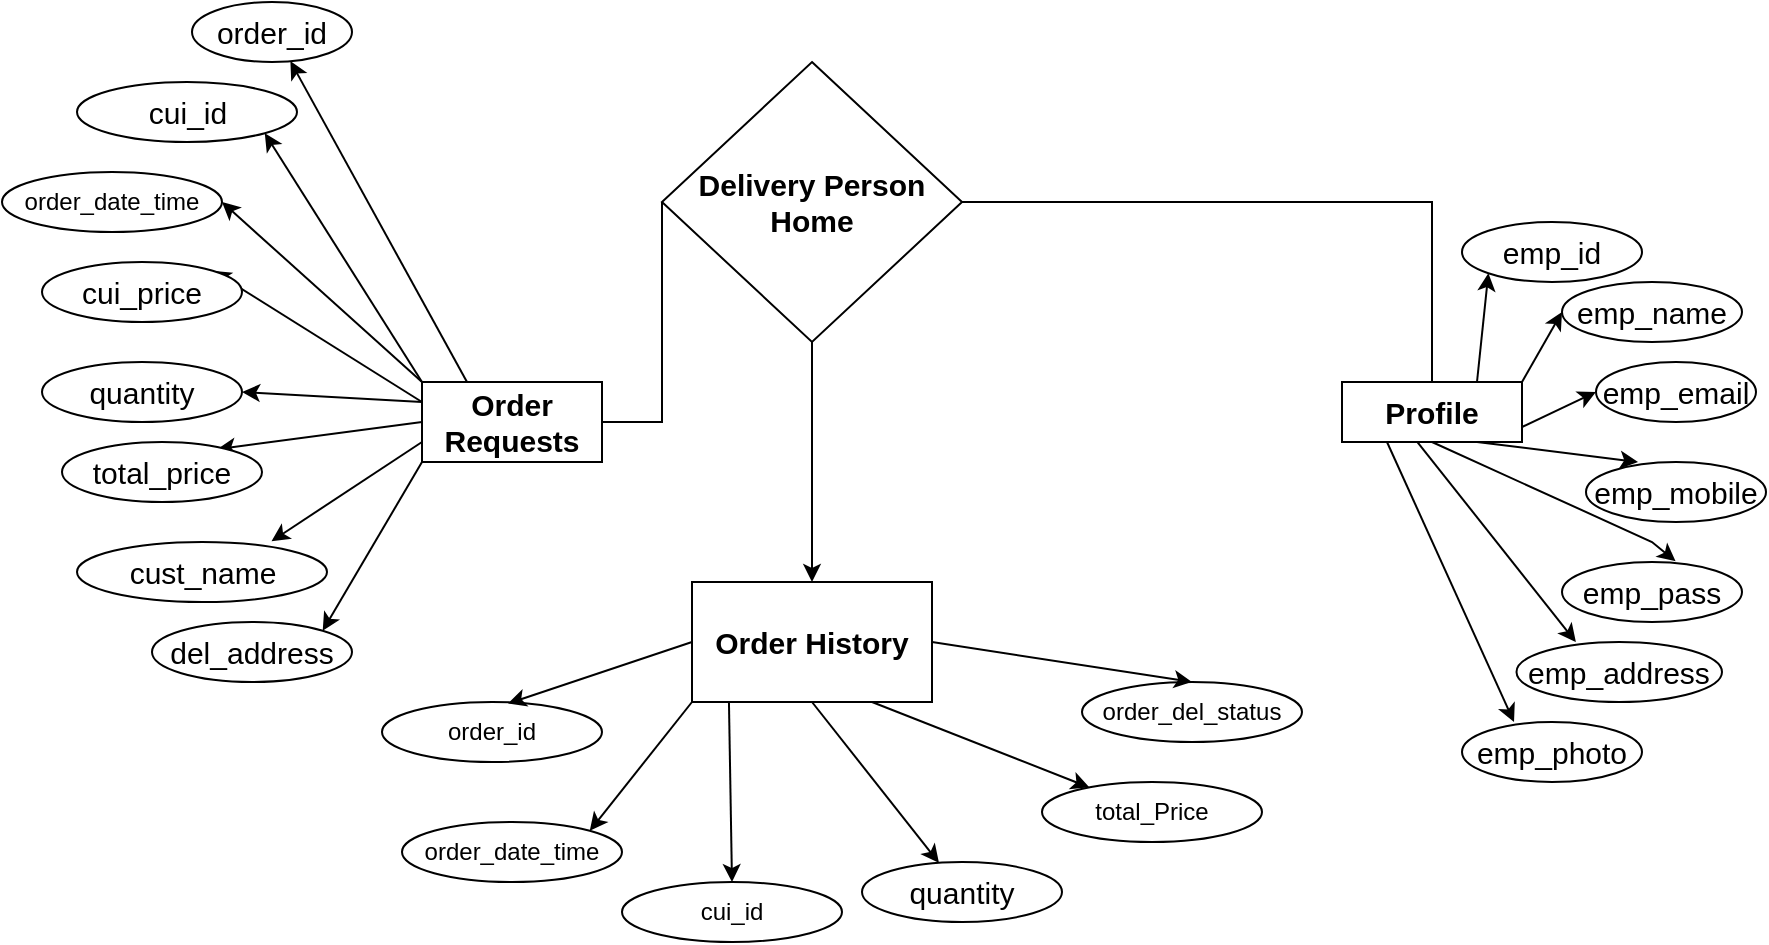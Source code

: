 <mxfile version="15.8.7" type="device"><diagram id="C5RBs43oDa-KdzZeNtuy" name="Page-1"><mxGraphModel dx="2029" dy="688" grid="1" gridSize="10" guides="1" tooltips="1" connect="1" arrows="1" fold="1" page="1" pageScale="1" pageWidth="827" pageHeight="1169" math="0" shadow="0"><root><mxCell id="WIyWlLk6GJQsqaUBKTNV-0"/><mxCell id="WIyWlLk6GJQsqaUBKTNV-1" parent="WIyWlLk6GJQsqaUBKTNV-0"/><mxCell id="Y8TT5HOoPnJMgv53gY5v-15" style="edgeStyle=none;rounded=0;orthogonalLoop=1;jettySize=auto;html=1;exitX=0.25;exitY=0;exitDx=0;exitDy=0;fontSize=15;elbow=vertical;entryX=0.615;entryY=0.987;entryDx=0;entryDy=0;entryPerimeter=0;" edge="1" parent="WIyWlLk6GJQsqaUBKTNV-1" source="Y8TT5HOoPnJMgv53gY5v-21" target="Y8TT5HOoPnJMgv53gY5v-57"><mxGeometry relative="1" as="geometry"/></mxCell><mxCell id="Y8TT5HOoPnJMgv53gY5v-16" style="edgeStyle=none;rounded=0;orthogonalLoop=1;jettySize=auto;html=1;exitX=0;exitY=0;exitDx=0;exitDy=0;entryX=1;entryY=1;entryDx=0;entryDy=0;fontSize=15;elbow=vertical;" edge="1" parent="WIyWlLk6GJQsqaUBKTNV-1" source="Y8TT5HOoPnJMgv53gY5v-21" target="Y8TT5HOoPnJMgv53gY5v-58"><mxGeometry relative="1" as="geometry"/></mxCell><mxCell id="Y8TT5HOoPnJMgv53gY5v-17" style="edgeStyle=none;rounded=0;orthogonalLoop=1;jettySize=auto;html=1;exitX=0;exitY=0.25;exitDx=0;exitDy=0;entryX=1;entryY=0.5;entryDx=0;entryDy=0;fontSize=15;elbow=vertical;" edge="1" parent="WIyWlLk6GJQsqaUBKTNV-1" source="Y8TT5HOoPnJMgv53gY5v-21" target="Y8TT5HOoPnJMgv53gY5v-59"><mxGeometry relative="1" as="geometry"/></mxCell><mxCell id="Y8TT5HOoPnJMgv53gY5v-18" style="edgeStyle=none;rounded=0;orthogonalLoop=1;jettySize=auto;html=1;exitX=0;exitY=0.25;exitDx=0;exitDy=0;fontSize=15;elbow=vertical;entryX=1;entryY=0;entryDx=0;entryDy=0;" edge="1" parent="WIyWlLk6GJQsqaUBKTNV-1" source="Y8TT5HOoPnJMgv53gY5v-21" target="Y8TT5HOoPnJMgv53gY5v-62"><mxGeometry relative="1" as="geometry"/></mxCell><mxCell id="Y8TT5HOoPnJMgv53gY5v-19" style="edgeStyle=none;rounded=0;orthogonalLoop=1;jettySize=auto;html=1;exitX=0;exitY=0.5;exitDx=0;exitDy=0;entryX=0.777;entryY=0.12;entryDx=0;entryDy=0;entryPerimeter=0;fontSize=15;elbow=vertical;" edge="1" parent="WIyWlLk6GJQsqaUBKTNV-1" source="Y8TT5HOoPnJMgv53gY5v-21" target="Y8TT5HOoPnJMgv53gY5v-61"><mxGeometry relative="1" as="geometry"/></mxCell><mxCell id="Y8TT5HOoPnJMgv53gY5v-20" style="edgeStyle=none;rounded=0;orthogonalLoop=1;jettySize=auto;html=1;exitX=0;exitY=0.75;exitDx=0;exitDy=0;entryX=0.778;entryY=-0.013;entryDx=0;entryDy=0;entryPerimeter=0;fontSize=15;elbow=vertical;" edge="1" parent="WIyWlLk6GJQsqaUBKTNV-1" source="Y8TT5HOoPnJMgv53gY5v-21" target="Y8TT5HOoPnJMgv53gY5v-60"><mxGeometry relative="1" as="geometry"/></mxCell><mxCell id="Y8TT5HOoPnJMgv53gY5v-21" value="&lt;b&gt;&lt;font style=&quot;font-size: 15px&quot;&gt;Order Requests&lt;/font&gt;&lt;/b&gt;" style="whiteSpace=wrap;html=1;" vertex="1" parent="WIyWlLk6GJQsqaUBKTNV-1"><mxGeometry x="160" y="660" width="90" height="40" as="geometry"/></mxCell><mxCell id="Y8TT5HOoPnJMgv53gY5v-124" value="" style="edgeStyle=orthogonalEdgeStyle;rounded=0;orthogonalLoop=1;jettySize=auto;html=1;" edge="1" parent="WIyWlLk6GJQsqaUBKTNV-1" source="Y8TT5HOoPnJMgv53gY5v-55" target="Y8TT5HOoPnJMgv53gY5v-123"><mxGeometry relative="1" as="geometry"/></mxCell><mxCell id="Y8TT5HOoPnJMgv53gY5v-55" value="&lt;b&gt;Delivery Person Home&lt;/b&gt;" style="rhombus;whiteSpace=wrap;html=1;fontSize=15;" vertex="1" parent="WIyWlLk6GJQsqaUBKTNV-1"><mxGeometry x="280" y="500" width="150" height="140" as="geometry"/></mxCell><mxCell id="Y8TT5HOoPnJMgv53gY5v-57" value="order_id" style="ellipse;whiteSpace=wrap;html=1;fontSize=15;" vertex="1" parent="WIyWlLk6GJQsqaUBKTNV-1"><mxGeometry x="45" y="470" width="80" height="30" as="geometry"/></mxCell><mxCell id="Y8TT5HOoPnJMgv53gY5v-58" value="cui_id" style="ellipse;whiteSpace=wrap;html=1;fontSize=15;" vertex="1" parent="WIyWlLk6GJQsqaUBKTNV-1"><mxGeometry x="-12.5" y="510" width="110" height="30" as="geometry"/></mxCell><mxCell id="Y8TT5HOoPnJMgv53gY5v-59" value="quantity" style="ellipse;whiteSpace=wrap;html=1;fontSize=15;" vertex="1" parent="WIyWlLk6GJQsqaUBKTNV-1"><mxGeometry x="-30" y="650" width="100" height="30" as="geometry"/></mxCell><mxCell id="Y8TT5HOoPnJMgv53gY5v-60" value="cust_name" style="ellipse;whiteSpace=wrap;html=1;fontSize=15;" vertex="1" parent="WIyWlLk6GJQsqaUBKTNV-1"><mxGeometry x="-12.5" y="740" width="125" height="30" as="geometry"/></mxCell><mxCell id="Y8TT5HOoPnJMgv53gY5v-61" value="total_price" style="ellipse;whiteSpace=wrap;html=1;fontSize=15;" vertex="1" parent="WIyWlLk6GJQsqaUBKTNV-1"><mxGeometry x="-20" y="690" width="100" height="30" as="geometry"/></mxCell><mxCell id="Y8TT5HOoPnJMgv53gY5v-62" value="cui_price" style="ellipse;whiteSpace=wrap;html=1;fontSize=15;" vertex="1" parent="WIyWlLk6GJQsqaUBKTNV-1"><mxGeometry x="-30" y="600" width="100" height="30" as="geometry"/></mxCell><mxCell id="Y8TT5HOoPnJMgv53gY5v-63" value="" style="endArrow=none;html=1;rounded=0;fontSize=15;elbow=vertical;exitX=0;exitY=0.5;exitDx=0;exitDy=0;entryX=1;entryY=0.5;entryDx=0;entryDy=0;" edge="1" parent="WIyWlLk6GJQsqaUBKTNV-1" source="Y8TT5HOoPnJMgv53gY5v-55" target="Y8TT5HOoPnJMgv53gY5v-21"><mxGeometry width="50" height="50" relative="1" as="geometry"><mxPoint x="380" y="530" as="sourcePoint"/><mxPoint x="430" y="480" as="targetPoint"/><Array as="points"><mxPoint x="280" y="680"/></Array></mxGeometry></mxCell><mxCell id="Y8TT5HOoPnJMgv53gY5v-68" style="edgeStyle=none;rounded=0;orthogonalLoop=1;jettySize=auto;html=1;exitX=0.75;exitY=0;exitDx=0;exitDy=0;entryX=0;entryY=1;entryDx=0;entryDy=0;fontSize=15;elbow=vertical;" edge="1" parent="WIyWlLk6GJQsqaUBKTNV-1" source="Y8TT5HOoPnJMgv53gY5v-73" target="Y8TT5HOoPnJMgv53gY5v-86"><mxGeometry relative="1" as="geometry"/></mxCell><mxCell id="Y8TT5HOoPnJMgv53gY5v-69" style="edgeStyle=none;rounded=0;orthogonalLoop=1;jettySize=auto;html=1;exitX=1;exitY=0;exitDx=0;exitDy=0;entryX=0;entryY=0.5;entryDx=0;entryDy=0;fontSize=15;elbow=vertical;" edge="1" parent="WIyWlLk6GJQsqaUBKTNV-1" source="Y8TT5HOoPnJMgv53gY5v-73" target="Y8TT5HOoPnJMgv53gY5v-89"><mxGeometry relative="1" as="geometry"/></mxCell><mxCell id="Y8TT5HOoPnJMgv53gY5v-70" style="edgeStyle=none;rounded=0;orthogonalLoop=1;jettySize=auto;html=1;exitX=1;exitY=0.75;exitDx=0;exitDy=0;entryX=0;entryY=0.5;entryDx=0;entryDy=0;fontSize=15;elbow=vertical;" edge="1" parent="WIyWlLk6GJQsqaUBKTNV-1" source="Y8TT5HOoPnJMgv53gY5v-73" target="Y8TT5HOoPnJMgv53gY5v-90"><mxGeometry relative="1" as="geometry"/></mxCell><mxCell id="Y8TT5HOoPnJMgv53gY5v-71" style="edgeStyle=none;rounded=0;orthogonalLoop=1;jettySize=auto;html=1;exitX=0.75;exitY=1;exitDx=0;exitDy=0;fontSize=15;elbow=vertical;entryX=0.289;entryY=0;entryDx=0;entryDy=0;entryPerimeter=0;" edge="1" parent="WIyWlLk6GJQsqaUBKTNV-1" source="Y8TT5HOoPnJMgv53gY5v-73" target="Y8TT5HOoPnJMgv53gY5v-88"><mxGeometry relative="1" as="geometry"/></mxCell><mxCell id="Y8TT5HOoPnJMgv53gY5v-72" style="edgeStyle=none;rounded=0;orthogonalLoop=1;jettySize=auto;html=1;exitX=0.5;exitY=1;exitDx=0;exitDy=0;entryX=0.631;entryY=-0.013;entryDx=0;entryDy=0;entryPerimeter=0;fontSize=15;elbow=vertical;" edge="1" parent="WIyWlLk6GJQsqaUBKTNV-1" source="Y8TT5HOoPnJMgv53gY5v-73" target="Y8TT5HOoPnJMgv53gY5v-91"><mxGeometry relative="1" as="geometry"><Array as="points"><mxPoint x="775" y="740"/></Array></mxGeometry></mxCell><mxCell id="Y8TT5HOoPnJMgv53gY5v-73" value="&lt;span style=&quot;font-size: 15px&quot;&gt;&lt;b&gt;Profile&lt;/b&gt;&lt;/span&gt;" style="whiteSpace=wrap;html=1;" vertex="1" parent="WIyWlLk6GJQsqaUBKTNV-1"><mxGeometry x="620" y="660" width="90" height="30" as="geometry"/></mxCell><mxCell id="Y8TT5HOoPnJMgv53gY5v-86" value="emp_id" style="ellipse;whiteSpace=wrap;html=1;fontSize=15;" vertex="1" parent="WIyWlLk6GJQsqaUBKTNV-1"><mxGeometry x="680" y="580" width="90" height="30" as="geometry"/></mxCell><mxCell id="Y8TT5HOoPnJMgv53gY5v-87" value="" style="endArrow=none;html=1;rounded=0;fontSize=15;elbow=vertical;exitX=1;exitY=0.5;exitDx=0;exitDy=0;entryX=0.5;entryY=0;entryDx=0;entryDy=0;" edge="1" parent="WIyWlLk6GJQsqaUBKTNV-1" source="Y8TT5HOoPnJMgv53gY5v-55" target="Y8TT5HOoPnJMgv53gY5v-73"><mxGeometry width="50" height="50" relative="1" as="geometry"><mxPoint x="390" y="650" as="sourcePoint"/><mxPoint x="440" y="600" as="targetPoint"/><Array as="points"><mxPoint x="665" y="570"/></Array></mxGeometry></mxCell><mxCell id="Y8TT5HOoPnJMgv53gY5v-88" value="emp_mobile" style="ellipse;whiteSpace=wrap;html=1;fontSize=15;" vertex="1" parent="WIyWlLk6GJQsqaUBKTNV-1"><mxGeometry x="742" y="700" width="90" height="30" as="geometry"/></mxCell><mxCell id="Y8TT5HOoPnJMgv53gY5v-89" value="emp_name" style="ellipse;whiteSpace=wrap;html=1;fontSize=15;" vertex="1" parent="WIyWlLk6GJQsqaUBKTNV-1"><mxGeometry x="730" y="610" width="90" height="30" as="geometry"/></mxCell><mxCell id="Y8TT5HOoPnJMgv53gY5v-90" value="emp_email" style="ellipse;whiteSpace=wrap;html=1;fontSize=15;" vertex="1" parent="WIyWlLk6GJQsqaUBKTNV-1"><mxGeometry x="747" y="650" width="80" height="30" as="geometry"/></mxCell><mxCell id="Y8TT5HOoPnJMgv53gY5v-91" value="emp_pass" style="ellipse;whiteSpace=wrap;html=1;fontSize=15;" vertex="1" parent="WIyWlLk6GJQsqaUBKTNV-1"><mxGeometry x="730" y="750" width="90" height="30" as="geometry"/></mxCell><mxCell id="Y8TT5HOoPnJMgv53gY5v-109" style="edgeStyle=none;rounded=0;orthogonalLoop=1;jettySize=auto;html=1;exitX=0.418;exitY=0.997;exitDx=0;exitDy=0;fontSize=15;elbow=vertical;entryX=0.289;entryY=0;entryDx=0;entryDy=0;entryPerimeter=0;exitPerimeter=0;" edge="1" parent="WIyWlLk6GJQsqaUBKTNV-1" target="Y8TT5HOoPnJMgv53gY5v-110" source="Y8TT5HOoPnJMgv53gY5v-73"><mxGeometry relative="1" as="geometry"><mxPoint x="652.75" y="780" as="sourcePoint"/></mxGeometry></mxCell><mxCell id="Y8TT5HOoPnJMgv53gY5v-110" value="emp_address" style="ellipse;whiteSpace=wrap;html=1;fontSize=15;" vertex="1" parent="WIyWlLk6GJQsqaUBKTNV-1"><mxGeometry x="707.25" y="790" width="102.75" height="30" as="geometry"/></mxCell><mxCell id="Y8TT5HOoPnJMgv53gY5v-112" style="edgeStyle=none;rounded=0;orthogonalLoop=1;jettySize=auto;html=1;exitX=0.25;exitY=1;exitDx=0;exitDy=0;fontSize=15;elbow=vertical;entryX=0.289;entryY=0;entryDx=0;entryDy=0;entryPerimeter=0;" edge="1" parent="WIyWlLk6GJQsqaUBKTNV-1" target="Y8TT5HOoPnJMgv53gY5v-113" source="Y8TT5HOoPnJMgv53gY5v-73"><mxGeometry relative="1" as="geometry"><mxPoint x="602.5" y="840" as="sourcePoint"/></mxGeometry></mxCell><mxCell id="Y8TT5HOoPnJMgv53gY5v-113" value="emp_photo" style="ellipse;whiteSpace=wrap;html=1;fontSize=15;" vertex="1" parent="WIyWlLk6GJQsqaUBKTNV-1"><mxGeometry x="680" y="830" width="90" height="30" as="geometry"/></mxCell><mxCell id="Y8TT5HOoPnJMgv53gY5v-117" style="edgeStyle=none;rounded=0;orthogonalLoop=1;jettySize=auto;html=1;exitX=0;exitY=1;exitDx=0;exitDy=0;fontSize=15;elbow=vertical;entryX=1;entryY=0;entryDx=0;entryDy=0;" edge="1" parent="WIyWlLk6GJQsqaUBKTNV-1" target="Y8TT5HOoPnJMgv53gY5v-119" source="Y8TT5HOoPnJMgv53gY5v-21"><mxGeometry relative="1" as="geometry"><mxPoint x="112.5" y="870" as="sourcePoint"/></mxGeometry></mxCell><mxCell id="Y8TT5HOoPnJMgv53gY5v-119" value="del_address" style="ellipse;whiteSpace=wrap;html=1;fontSize=15;" vertex="1" parent="WIyWlLk6GJQsqaUBKTNV-1"><mxGeometry x="25" y="780" width="100" height="30" as="geometry"/></mxCell><mxCell id="Y8TT5HOoPnJMgv53gY5v-123" value="&lt;b&gt;Order History&lt;/b&gt;" style="whiteSpace=wrap;html=1;fontSize=15;" vertex="1" parent="WIyWlLk6GJQsqaUBKTNV-1"><mxGeometry x="295" y="760" width="120" height="60" as="geometry"/></mxCell><mxCell id="Y8TT5HOoPnJMgv53gY5v-125" value="order_id" style="ellipse;whiteSpace=wrap;html=1;" vertex="1" parent="WIyWlLk6GJQsqaUBKTNV-1"><mxGeometry x="140" y="820" width="110" height="30" as="geometry"/></mxCell><mxCell id="Y8TT5HOoPnJMgv53gY5v-126" value="cui_id" style="ellipse;whiteSpace=wrap;html=1;" vertex="1" parent="WIyWlLk6GJQsqaUBKTNV-1"><mxGeometry x="260" y="910" width="110" height="30" as="geometry"/></mxCell><mxCell id="Y8TT5HOoPnJMgv53gY5v-127" value="total_Price" style="ellipse;whiteSpace=wrap;html=1;" vertex="1" parent="WIyWlLk6GJQsqaUBKTNV-1"><mxGeometry x="470" y="860" width="110" height="30" as="geometry"/></mxCell><mxCell id="Y8TT5HOoPnJMgv53gY5v-128" value="order_del_status" style="ellipse;whiteSpace=wrap;html=1;" vertex="1" parent="WIyWlLk6GJQsqaUBKTNV-1"><mxGeometry x="490" y="810" width="110" height="30" as="geometry"/></mxCell><mxCell id="Y8TT5HOoPnJMgv53gY5v-129" value="quantity" style="ellipse;whiteSpace=wrap;html=1;fontSize=15;" vertex="1" parent="WIyWlLk6GJQsqaUBKTNV-1"><mxGeometry x="380" y="900" width="100" height="30" as="geometry"/></mxCell><mxCell id="Y8TT5HOoPnJMgv53gY5v-131" value="" style="endArrow=classic;html=1;rounded=0;entryX=0.573;entryY=0.025;entryDx=0;entryDy=0;entryPerimeter=0;exitX=0;exitY=0.5;exitDx=0;exitDy=0;" edge="1" parent="WIyWlLk6GJQsqaUBKTNV-1" source="Y8TT5HOoPnJMgv53gY5v-123" target="Y8TT5HOoPnJMgv53gY5v-125"><mxGeometry width="50" height="50" relative="1" as="geometry"><mxPoint x="295" y="870" as="sourcePoint"/><mxPoint x="345" y="820" as="targetPoint"/></mxGeometry></mxCell><mxCell id="Y8TT5HOoPnJMgv53gY5v-132" value="" style="endArrow=classic;html=1;rounded=0;entryX=0.5;entryY=0;entryDx=0;entryDy=0;exitX=0.154;exitY=1.006;exitDx=0;exitDy=0;exitPerimeter=0;" edge="1" parent="WIyWlLk6GJQsqaUBKTNV-1" source="Y8TT5HOoPnJMgv53gY5v-123" target="Y8TT5HOoPnJMgv53gY5v-126"><mxGeometry width="50" height="50" relative="1" as="geometry"><mxPoint x="305.0" y="800" as="sourcePoint"/><mxPoint x="243.03" y="850.75" as="targetPoint"/></mxGeometry></mxCell><mxCell id="Y8TT5HOoPnJMgv53gY5v-135" value="" style="endArrow=classic;html=1;rounded=0;exitX=0.5;exitY=1;exitDx=0;exitDy=0;" edge="1" parent="WIyWlLk6GJQsqaUBKTNV-1" source="Y8TT5HOoPnJMgv53gY5v-123" target="Y8TT5HOoPnJMgv53gY5v-129"><mxGeometry width="50" height="50" relative="1" as="geometry"><mxPoint x="323.48" y="830.36" as="sourcePoint"/><mxPoint x="305" y="890" as="targetPoint"/></mxGeometry></mxCell><mxCell id="Y8TT5HOoPnJMgv53gY5v-136" value="" style="endArrow=classic;html=1;rounded=0;exitX=0.75;exitY=1;exitDx=0;exitDy=0;" edge="1" parent="WIyWlLk6GJQsqaUBKTNV-1" source="Y8TT5HOoPnJMgv53gY5v-123" target="Y8TT5HOoPnJMgv53gY5v-127"><mxGeometry width="50" height="50" relative="1" as="geometry"><mxPoint x="365.0" y="830" as="sourcePoint"/><mxPoint x="402.965" y="910.149" as="targetPoint"/></mxGeometry></mxCell><mxCell id="Y8TT5HOoPnJMgv53gY5v-137" value="" style="endArrow=classic;html=1;rounded=0;exitX=1;exitY=0.5;exitDx=0;exitDy=0;entryX=0.5;entryY=0;entryDx=0;entryDy=0;" edge="1" parent="WIyWlLk6GJQsqaUBKTNV-1" source="Y8TT5HOoPnJMgv53gY5v-123" target="Y8TT5HOoPnJMgv53gY5v-128"><mxGeometry width="50" height="50" relative="1" as="geometry"><mxPoint x="395" y="830" as="sourcePoint"/><mxPoint x="498.663" y="881.832" as="targetPoint"/></mxGeometry></mxCell><mxCell id="Y8TT5HOoPnJMgv53gY5v-138" value="order_date_time" style="ellipse;whiteSpace=wrap;html=1;" vertex="1" parent="WIyWlLk6GJQsqaUBKTNV-1"><mxGeometry x="-50" y="555" width="110" height="30" as="geometry"/></mxCell><mxCell id="Y8TT5HOoPnJMgv53gY5v-139" value="" style="endArrow=classic;html=1;rounded=0;exitX=0;exitY=0;exitDx=0;exitDy=0;entryX=1;entryY=0.5;entryDx=0;entryDy=0;" edge="1" parent="WIyWlLk6GJQsqaUBKTNV-1" source="Y8TT5HOoPnJMgv53gY5v-21" target="Y8TT5HOoPnJMgv53gY5v-138"><mxGeometry width="50" height="50" relative="1" as="geometry"><mxPoint x="290" y="580" as="sourcePoint"/><mxPoint x="170" y="540" as="targetPoint"/></mxGeometry></mxCell><mxCell id="Y8TT5HOoPnJMgv53gY5v-140" value="order_date_time" style="ellipse;whiteSpace=wrap;html=1;" vertex="1" parent="WIyWlLk6GJQsqaUBKTNV-1"><mxGeometry x="150" y="880" width="110" height="30" as="geometry"/></mxCell><mxCell id="Y8TT5HOoPnJMgv53gY5v-141" value="" style="endArrow=classic;html=1;rounded=0;entryX=1;entryY=0;entryDx=0;entryDy=0;exitX=0;exitY=1;exitDx=0;exitDy=0;" edge="1" parent="WIyWlLk6GJQsqaUBKTNV-1" source="Y8TT5HOoPnJMgv53gY5v-123" target="Y8TT5HOoPnJMgv53gY5v-140"><mxGeometry width="50" height="50" relative="1" as="geometry"><mxPoint x="290" y="760" as="sourcePoint"/><mxPoint x="340" y="710" as="targetPoint"/></mxGeometry></mxCell></root></mxGraphModel></diagram></mxfile>